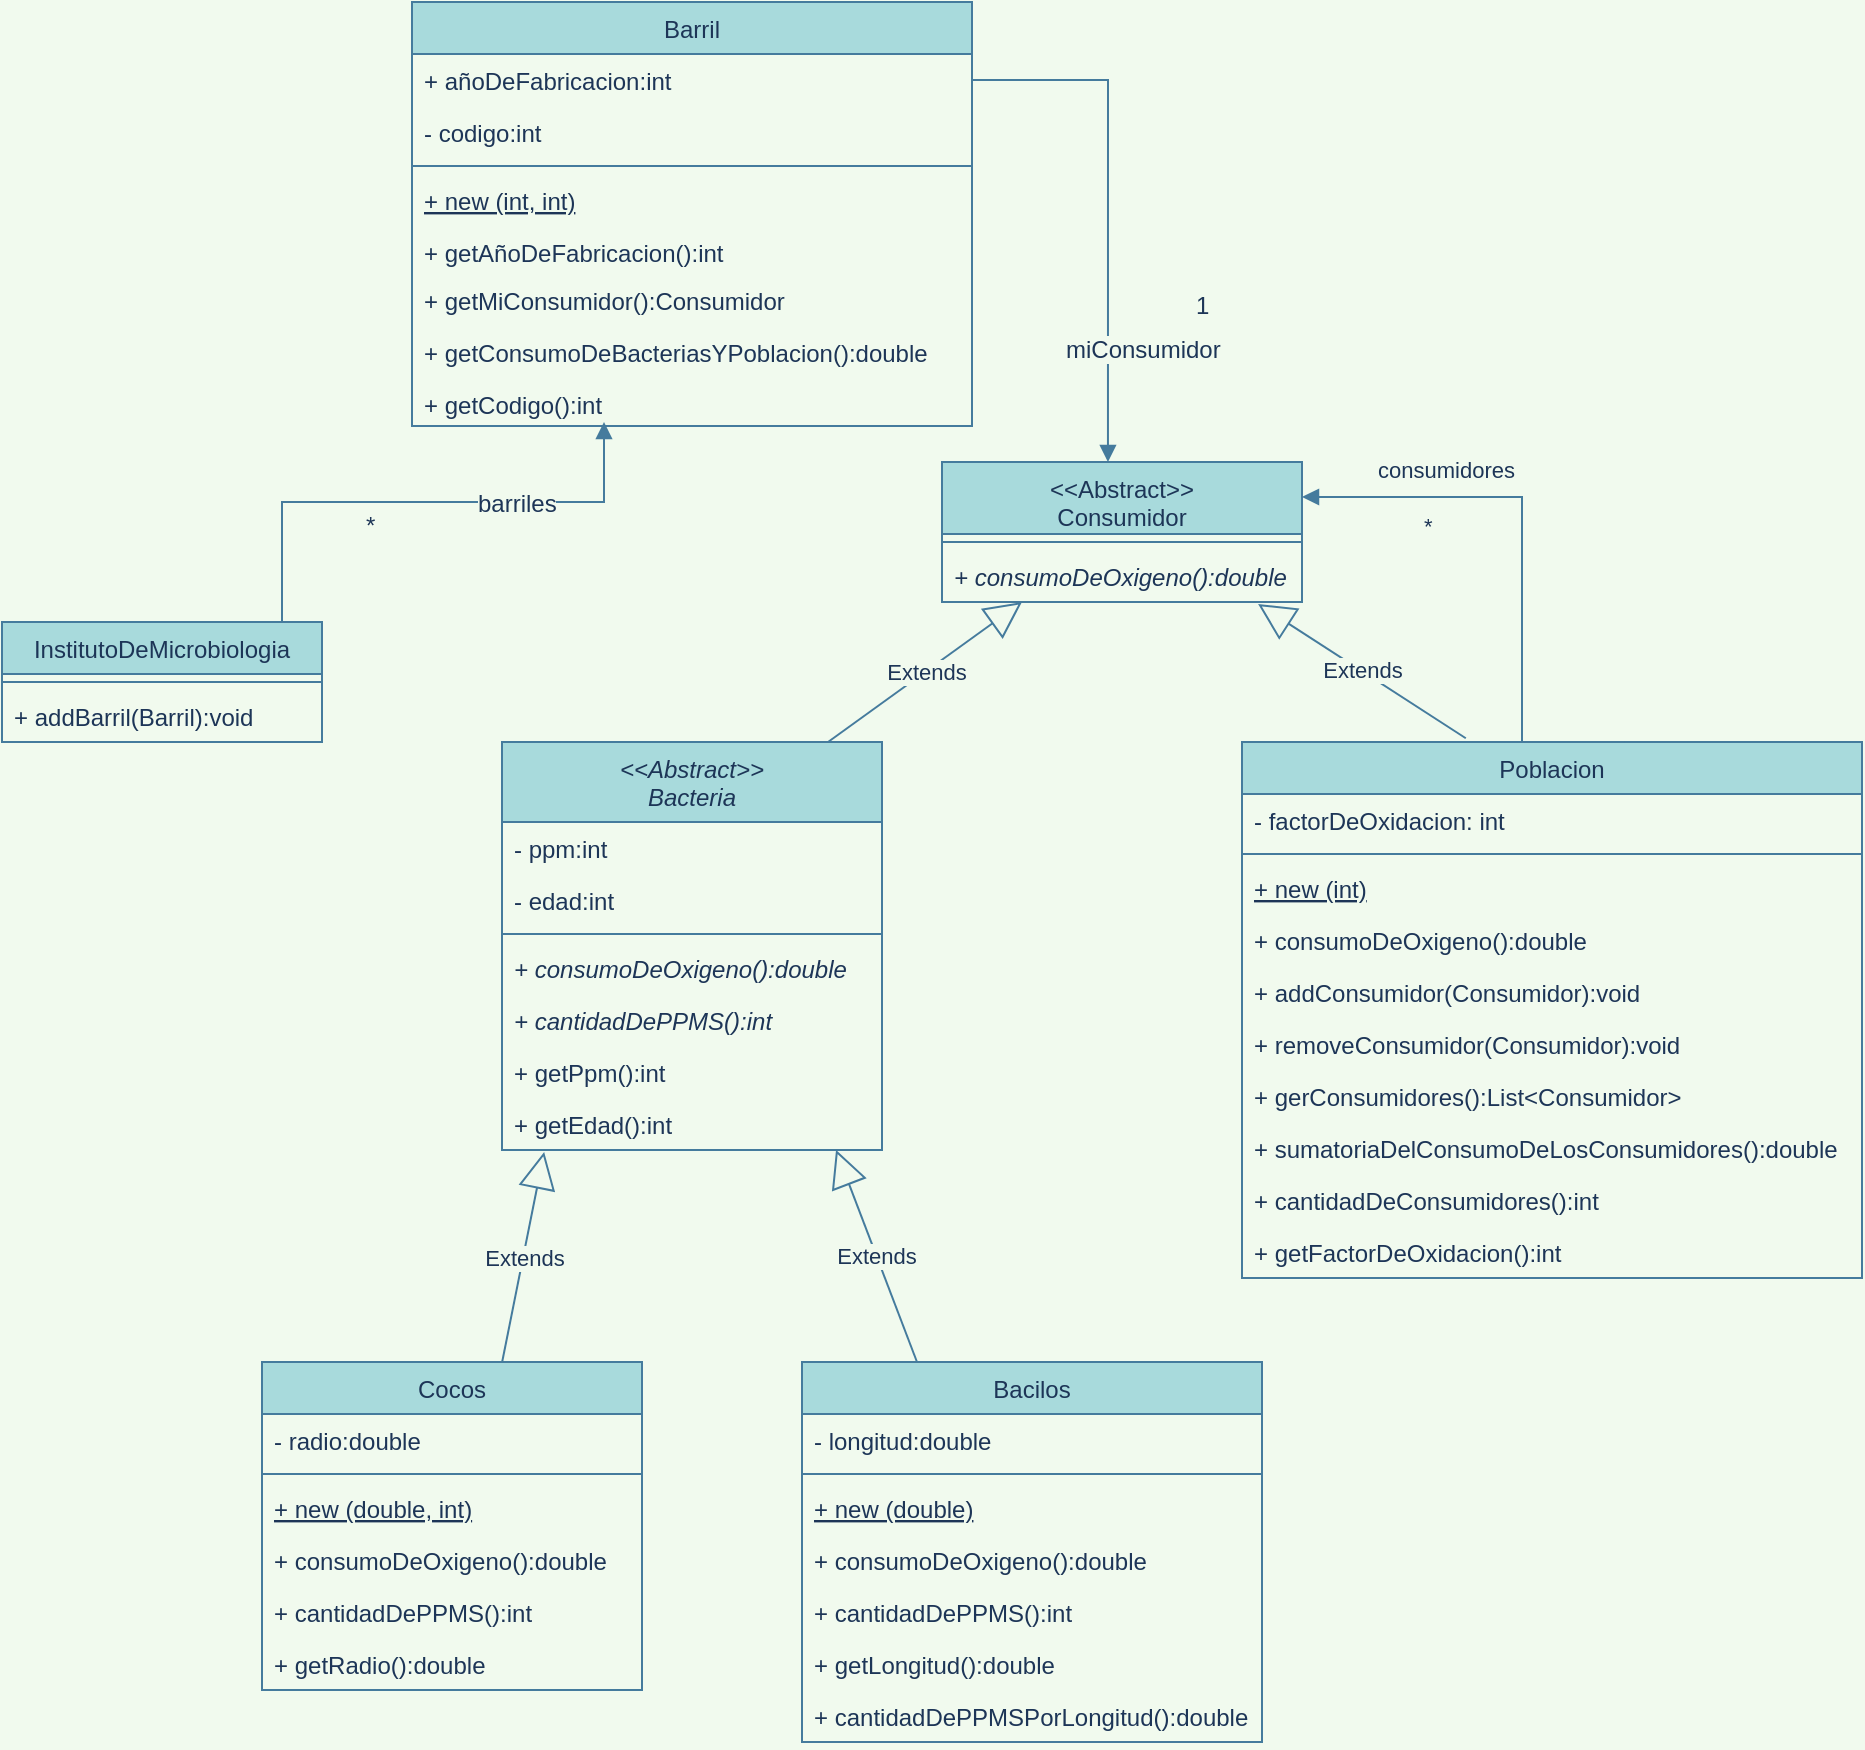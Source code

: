 <mxfile version="20.6.0" type="github">
  <diagram id="C5RBs43oDa-KdzZeNtuy" name="Page-1">
    <mxGraphModel dx="1695" dy="1619" grid="1" gridSize="10" guides="1" tooltips="1" connect="1" arrows="1" fold="1" page="1" pageScale="1" pageWidth="827" pageHeight="1169" background="#F1FAEE" math="0" shadow="0">
      <root>
        <mxCell id="WIyWlLk6GJQsqaUBKTNV-0" />
        <mxCell id="WIyWlLk6GJQsqaUBKTNV-1" parent="WIyWlLk6GJQsqaUBKTNV-0" />
        <mxCell id="M0HyL1vX0uQEdzR4OvkP-0" value="&lt;&lt;Abstract&gt;&gt;&#xa;Bacteria" style="swimlane;fontStyle=2;align=center;verticalAlign=top;childLayout=stackLayout;horizontal=1;startSize=40;horizontalStack=0;resizeParent=1;resizeParentMax=0;resizeLast=0;collapsible=1;marginBottom=0;fillColor=#A8DADC;strokeColor=#457B9D;fontColor=#1D3557;" parent="WIyWlLk6GJQsqaUBKTNV-1" vertex="1">
          <mxGeometry x="130" width="190" height="204" as="geometry" />
        </mxCell>
        <mxCell id="M0HyL1vX0uQEdzR4OvkP-1" value="- ppm:int" style="text;strokeColor=none;fillColor=none;align=left;verticalAlign=top;spacingLeft=4;spacingRight=4;overflow=hidden;rotatable=0;points=[[0,0.5],[1,0.5]];portConstraint=eastwest;fontColor=#1D3557;" parent="M0HyL1vX0uQEdzR4OvkP-0" vertex="1">
          <mxGeometry y="40" width="190" height="26" as="geometry" />
        </mxCell>
        <mxCell id="M0HyL1vX0uQEdzR4OvkP-12" value="- edad:int" style="text;strokeColor=none;fillColor=none;align=left;verticalAlign=top;spacingLeft=4;spacingRight=4;overflow=hidden;rotatable=0;points=[[0,0.5],[1,0.5]];portConstraint=eastwest;fontColor=#1D3557;" parent="M0HyL1vX0uQEdzR4OvkP-0" vertex="1">
          <mxGeometry y="66" width="190" height="26" as="geometry" />
        </mxCell>
        <mxCell id="M0HyL1vX0uQEdzR4OvkP-2" value="" style="line;strokeWidth=1;fillColor=none;align=left;verticalAlign=middle;spacingTop=-1;spacingLeft=3;spacingRight=3;rotatable=0;labelPosition=right;points=[];portConstraint=eastwest;strokeColor=#457B9D;labelBackgroundColor=#F1FAEE;fontColor=#1D3557;" parent="M0HyL1vX0uQEdzR4OvkP-0" vertex="1">
          <mxGeometry y="92" width="190" height="8" as="geometry" />
        </mxCell>
        <mxCell id="M0HyL1vX0uQEdzR4OvkP-3" value="+ consumoDeOxigeno():double" style="text;strokeColor=none;fillColor=none;align=left;verticalAlign=top;spacingLeft=4;spacingRight=4;overflow=hidden;rotatable=0;points=[[0,0.5],[1,0.5]];portConstraint=eastwest;fontStyle=2;fontColor=#1D3557;" parent="M0HyL1vX0uQEdzR4OvkP-0" vertex="1">
          <mxGeometry y="100" width="190" height="26" as="geometry" />
        </mxCell>
        <mxCell id="M0HyL1vX0uQEdzR4OvkP-36" value="+ cantidadDePPMS():int" style="text;strokeColor=none;fillColor=none;align=left;verticalAlign=top;spacingLeft=4;spacingRight=4;overflow=hidden;rotatable=0;points=[[0,0.5],[1,0.5]];portConstraint=eastwest;fontStyle=2;fontColor=#1D3557;" parent="M0HyL1vX0uQEdzR4OvkP-0" vertex="1">
          <mxGeometry y="126" width="190" height="26" as="geometry" />
        </mxCell>
        <mxCell id="M0HyL1vX0uQEdzR4OvkP-39" value="+ getPpm():int" style="text;strokeColor=none;fillColor=none;align=left;verticalAlign=top;spacingLeft=4;spacingRight=4;overflow=hidden;rotatable=0;points=[[0,0.5],[1,0.5]];portConstraint=eastwest;fontStyle=0;fontColor=#1D3557;" parent="M0HyL1vX0uQEdzR4OvkP-0" vertex="1">
          <mxGeometry y="152" width="190" height="26" as="geometry" />
        </mxCell>
        <mxCell id="M0HyL1vX0uQEdzR4OvkP-40" value="+ getEdad():int" style="text;strokeColor=none;fillColor=none;align=left;verticalAlign=top;spacingLeft=4;spacingRight=4;overflow=hidden;rotatable=0;points=[[0,0.5],[1,0.5]];portConstraint=eastwest;fontStyle=0;fontColor=#1D3557;" parent="M0HyL1vX0uQEdzR4OvkP-0" vertex="1">
          <mxGeometry y="178" width="190" height="26" as="geometry" />
        </mxCell>
        <mxCell id="M0HyL1vX0uQEdzR4OvkP-4" value="Cocos" style="swimlane;fontStyle=0;align=center;verticalAlign=top;childLayout=stackLayout;horizontal=1;startSize=26;horizontalStack=0;resizeParent=1;resizeParentMax=0;resizeLast=0;collapsible=1;marginBottom=0;fillColor=#A8DADC;strokeColor=#457B9D;fontColor=#1D3557;" parent="WIyWlLk6GJQsqaUBKTNV-1" vertex="1">
          <mxGeometry x="10" y="310" width="190" height="164" as="geometry" />
        </mxCell>
        <mxCell id="M0HyL1vX0uQEdzR4OvkP-5" value="- radio:double" style="text;strokeColor=none;fillColor=none;align=left;verticalAlign=top;spacingLeft=4;spacingRight=4;overflow=hidden;rotatable=0;points=[[0,0.5],[1,0.5]];portConstraint=eastwest;fontColor=#1D3557;" parent="M0HyL1vX0uQEdzR4OvkP-4" vertex="1">
          <mxGeometry y="26" width="190" height="26" as="geometry" />
        </mxCell>
        <mxCell id="M0HyL1vX0uQEdzR4OvkP-6" value="" style="line;strokeWidth=1;fillColor=none;align=left;verticalAlign=middle;spacingTop=-1;spacingLeft=3;spacingRight=3;rotatable=0;labelPosition=right;points=[];portConstraint=eastwest;strokeColor=#457B9D;labelBackgroundColor=#F1FAEE;fontColor=#1D3557;" parent="M0HyL1vX0uQEdzR4OvkP-4" vertex="1">
          <mxGeometry y="52" width="190" height="8" as="geometry" />
        </mxCell>
        <mxCell id="O7S_VX6b6viSIunpqF-N-53" value="+ new (double, int)" style="text;strokeColor=none;fillColor=none;align=left;verticalAlign=top;spacingLeft=4;spacingRight=4;overflow=hidden;rotatable=0;points=[[0,0.5],[1,0.5]];portConstraint=eastwest;fontStyle=4;fontColor=#1D3557;" parent="M0HyL1vX0uQEdzR4OvkP-4" vertex="1">
          <mxGeometry y="60" width="190" height="26" as="geometry" />
        </mxCell>
        <mxCell id="M0HyL1vX0uQEdzR4OvkP-13" value="+ consumoDeOxigeno():double" style="text;strokeColor=none;fillColor=none;align=left;verticalAlign=top;spacingLeft=4;spacingRight=4;overflow=hidden;rotatable=0;points=[[0,0.5],[1,0.5]];portConstraint=eastwest;fontStyle=0;fontColor=#1D3557;" parent="M0HyL1vX0uQEdzR4OvkP-4" vertex="1">
          <mxGeometry y="86" width="190" height="26" as="geometry" />
        </mxCell>
        <mxCell id="M0HyL1vX0uQEdzR4OvkP-37" value="+ cantidadDePPMS():int" style="text;strokeColor=none;fillColor=none;align=left;verticalAlign=top;spacingLeft=4;spacingRight=4;overflow=hidden;rotatable=0;points=[[0,0.5],[1,0.5]];portConstraint=eastwest;fontStyle=0;fontColor=#1D3557;" parent="M0HyL1vX0uQEdzR4OvkP-4" vertex="1">
          <mxGeometry y="112" width="190" height="26" as="geometry" />
        </mxCell>
        <mxCell id="M0HyL1vX0uQEdzR4OvkP-41" value="+ getRadio():double" style="text;strokeColor=none;fillColor=none;align=left;verticalAlign=top;spacingLeft=4;spacingRight=4;overflow=hidden;rotatable=0;points=[[0,0.5],[1,0.5]];portConstraint=eastwest;fontStyle=0;fontColor=#1D3557;" parent="M0HyL1vX0uQEdzR4OvkP-4" vertex="1">
          <mxGeometry y="138" width="190" height="26" as="geometry" />
        </mxCell>
        <mxCell id="M0HyL1vX0uQEdzR4OvkP-8" value="Bacilos" style="swimlane;fontStyle=0;align=center;verticalAlign=top;childLayout=stackLayout;horizontal=1;startSize=26;horizontalStack=0;resizeParent=1;resizeParentMax=0;resizeLast=0;collapsible=1;marginBottom=0;fillColor=#A8DADC;strokeColor=#457B9D;fontColor=#1D3557;" parent="WIyWlLk6GJQsqaUBKTNV-1" vertex="1">
          <mxGeometry x="280" y="310" width="230" height="190" as="geometry" />
        </mxCell>
        <mxCell id="M0HyL1vX0uQEdzR4OvkP-9" value="- longitud:double" style="text;strokeColor=none;fillColor=none;align=left;verticalAlign=top;spacingLeft=4;spacingRight=4;overflow=hidden;rotatable=0;points=[[0,0.5],[1,0.5]];portConstraint=eastwest;fontColor=#1D3557;" parent="M0HyL1vX0uQEdzR4OvkP-8" vertex="1">
          <mxGeometry y="26" width="230" height="26" as="geometry" />
        </mxCell>
        <mxCell id="M0HyL1vX0uQEdzR4OvkP-10" value="" style="line;strokeWidth=1;fillColor=none;align=left;verticalAlign=middle;spacingTop=-1;spacingLeft=3;spacingRight=3;rotatable=0;labelPosition=right;points=[];portConstraint=eastwest;strokeColor=#457B9D;labelBackgroundColor=#F1FAEE;fontColor=#1D3557;" parent="M0HyL1vX0uQEdzR4OvkP-8" vertex="1">
          <mxGeometry y="52" width="230" height="8" as="geometry" />
        </mxCell>
        <mxCell id="O7S_VX6b6viSIunpqF-N-54" value="+ new (double)" style="text;strokeColor=none;fillColor=none;align=left;verticalAlign=top;spacingLeft=4;spacingRight=4;overflow=hidden;rotatable=0;points=[[0,0.5],[1,0.5]];portConstraint=eastwest;fontStyle=4;fontColor=#1D3557;" parent="M0HyL1vX0uQEdzR4OvkP-8" vertex="1">
          <mxGeometry y="60" width="230" height="26" as="geometry" />
        </mxCell>
        <mxCell id="M0HyL1vX0uQEdzR4OvkP-14" value="+ consumoDeOxigeno():double" style="text;strokeColor=none;fillColor=none;align=left;verticalAlign=top;spacingLeft=4;spacingRight=4;overflow=hidden;rotatable=0;points=[[0,0.5],[1,0.5]];portConstraint=eastwest;fontStyle=0;fontColor=#1D3557;" parent="M0HyL1vX0uQEdzR4OvkP-8" vertex="1">
          <mxGeometry y="86" width="230" height="26" as="geometry" />
        </mxCell>
        <mxCell id="M0HyL1vX0uQEdzR4OvkP-38" value="+ cantidadDePPMS():int" style="text;strokeColor=none;fillColor=none;align=left;verticalAlign=top;spacingLeft=4;spacingRight=4;overflow=hidden;rotatable=0;points=[[0,0.5],[1,0.5]];portConstraint=eastwest;fontStyle=0;fontColor=#1D3557;" parent="M0HyL1vX0uQEdzR4OvkP-8" vertex="1">
          <mxGeometry y="112" width="230" height="26" as="geometry" />
        </mxCell>
        <mxCell id="M0HyL1vX0uQEdzR4OvkP-42" value="+ getLongitud():double" style="text;strokeColor=none;fillColor=none;align=left;verticalAlign=top;spacingLeft=4;spacingRight=4;overflow=hidden;rotatable=0;points=[[0,0.5],[1,0.5]];portConstraint=eastwest;fontStyle=0;fontColor=#1D3557;" parent="M0HyL1vX0uQEdzR4OvkP-8" vertex="1">
          <mxGeometry y="138" width="230" height="26" as="geometry" />
        </mxCell>
        <mxCell id="M0HyL1vX0uQEdzR4OvkP-43" value="+ cantidadDePPMSPorLongitud():double" style="text;strokeColor=none;fillColor=none;align=left;verticalAlign=top;spacingLeft=4;spacingRight=4;overflow=hidden;rotatable=0;points=[[0,0.5],[1,0.5]];portConstraint=eastwest;fontStyle=0;fontColor=#1D3557;" parent="M0HyL1vX0uQEdzR4OvkP-8" vertex="1">
          <mxGeometry y="164" width="230" height="26" as="geometry" />
        </mxCell>
        <mxCell id="M0HyL1vX0uQEdzR4OvkP-15" value="Extends" style="endArrow=block;endSize=16;endFill=0;html=1;rounded=0;exitX=0.632;exitY=0;exitDx=0;exitDy=0;exitPerimeter=0;entryX=0.111;entryY=1.038;entryDx=0;entryDy=0;entryPerimeter=0;labelBackgroundColor=#F1FAEE;strokeColor=#457B9D;fontColor=#1D3557;" parent="WIyWlLk6GJQsqaUBKTNV-1" source="M0HyL1vX0uQEdzR4OvkP-4" target="M0HyL1vX0uQEdzR4OvkP-40" edge="1">
          <mxGeometry width="160" relative="1" as="geometry">
            <mxPoint x="90" y="160" as="sourcePoint" />
            <mxPoint x="250" y="160" as="targetPoint" />
          </mxGeometry>
        </mxCell>
        <mxCell id="M0HyL1vX0uQEdzR4OvkP-16" value="Extends" style="endArrow=block;endSize=16;endFill=0;html=1;rounded=0;exitX=0.25;exitY=0;exitDx=0;exitDy=0;entryX=0.879;entryY=1;entryDx=0;entryDy=0;entryPerimeter=0;labelBackgroundColor=#F1FAEE;strokeColor=#457B9D;fontColor=#1D3557;" parent="WIyWlLk6GJQsqaUBKTNV-1" source="M0HyL1vX0uQEdzR4OvkP-8" target="M0HyL1vX0uQEdzR4OvkP-40" edge="1">
          <mxGeometry width="160" relative="1" as="geometry">
            <mxPoint x="260" y="160" as="sourcePoint" />
            <mxPoint x="300" y="160" as="targetPoint" />
          </mxGeometry>
        </mxCell>
        <mxCell id="O7S_VX6b6viSIunpqF-N-24" value="&lt;&lt;Abstract&gt;&gt;&#xa;Consumidor" style="swimlane;fontStyle=0;align=center;verticalAlign=top;childLayout=stackLayout;horizontal=1;startSize=36;horizontalStack=0;resizeParent=1;resizeParentMax=0;resizeLast=0;collapsible=1;marginBottom=0;fillColor=#A8DADC;strokeColor=#457B9D;fontColor=#1D3557;" parent="WIyWlLk6GJQsqaUBKTNV-1" vertex="1">
          <mxGeometry x="350" y="-140" width="180" height="70" as="geometry" />
        </mxCell>
        <mxCell id="O7S_VX6b6viSIunpqF-N-26" value="" style="line;strokeWidth=1;fillColor=none;align=left;verticalAlign=middle;spacingTop=-1;spacingLeft=3;spacingRight=3;rotatable=0;labelPosition=right;points=[];portConstraint=eastwest;strokeColor=#457B9D;labelBackgroundColor=#F1FAEE;fontColor=#1D3557;" parent="O7S_VX6b6viSIunpqF-N-24" vertex="1">
          <mxGeometry y="36" width="180" height="8" as="geometry" />
        </mxCell>
        <mxCell id="O7S_VX6b6viSIunpqF-N-27" value="+ consumoDeOxigeno():double" style="text;strokeColor=none;fillColor=none;align=left;verticalAlign=top;spacingLeft=4;spacingRight=4;overflow=hidden;rotatable=0;points=[[0,0.5],[1,0.5]];portConstraint=eastwest;fontStyle=2;fontColor=#1D3557;" parent="O7S_VX6b6viSIunpqF-N-24" vertex="1">
          <mxGeometry y="44" width="180" height="26" as="geometry" />
        </mxCell>
        <mxCell id="O7S_VX6b6viSIunpqF-N-28" value="Extends" style="endArrow=block;endSize=16;endFill=0;html=1;rounded=0;exitX=0.858;exitY=0;exitDx=0;exitDy=0;exitPerimeter=0;labelBackgroundColor=#F1FAEE;strokeColor=#457B9D;fontColor=#1D3557;" parent="WIyWlLk6GJQsqaUBKTNV-1" source="M0HyL1vX0uQEdzR4OvkP-0" edge="1">
          <mxGeometry width="160" relative="1" as="geometry">
            <mxPoint x="230" y="-70" as="sourcePoint" />
            <mxPoint x="390" y="-70" as="targetPoint" />
            <mxPoint as="offset" />
          </mxGeometry>
        </mxCell>
        <mxCell id="O7S_VX6b6viSIunpqF-N-29" value="Poblacion" style="swimlane;fontStyle=0;align=center;verticalAlign=top;childLayout=stackLayout;horizontal=1;startSize=26;horizontalStack=0;resizeParent=1;resizeParentMax=0;resizeLast=0;collapsible=1;marginBottom=0;fillColor=#A8DADC;strokeColor=#457B9D;fontColor=#1D3557;" parent="WIyWlLk6GJQsqaUBKTNV-1" vertex="1">
          <mxGeometry x="500" width="310" height="268" as="geometry" />
        </mxCell>
        <mxCell id="RkOVPNnY5TRF1ns8KXqb-0" value="- factorDeOxidacion: int" style="text;strokeColor=none;fillColor=none;align=left;verticalAlign=top;spacingLeft=4;spacingRight=4;overflow=hidden;rotatable=0;points=[[0,0.5],[1,0.5]];portConstraint=eastwest;fontStyle=0;fontColor=#1D3557;" vertex="1" parent="O7S_VX6b6viSIunpqF-N-29">
          <mxGeometry y="26" width="310" height="26" as="geometry" />
        </mxCell>
        <mxCell id="O7S_VX6b6viSIunpqF-N-31" value="" style="line;strokeWidth=1;fillColor=none;align=left;verticalAlign=middle;spacingTop=-1;spacingLeft=3;spacingRight=3;rotatable=0;labelPosition=right;points=[];portConstraint=eastwest;strokeColor=#457B9D;labelBackgroundColor=#F1FAEE;fontColor=#1D3557;" parent="O7S_VX6b6viSIunpqF-N-29" vertex="1">
          <mxGeometry y="52" width="310" height="8" as="geometry" />
        </mxCell>
        <mxCell id="RkOVPNnY5TRF1ns8KXqb-1" value="+ new (int)" style="text;strokeColor=none;fillColor=none;align=left;verticalAlign=top;spacingLeft=4;spacingRight=4;overflow=hidden;rotatable=0;points=[[0,0.5],[1,0.5]];portConstraint=eastwest;fontStyle=4;fontColor=#1D3557;" vertex="1" parent="O7S_VX6b6viSIunpqF-N-29">
          <mxGeometry y="60" width="310" height="26" as="geometry" />
        </mxCell>
        <mxCell id="O7S_VX6b6viSIunpqF-N-32" value="+ consumoDeOxigeno():double" style="text;strokeColor=none;fillColor=none;align=left;verticalAlign=top;spacingLeft=4;spacingRight=4;overflow=hidden;rotatable=0;points=[[0,0.5],[1,0.5]];portConstraint=eastwest;fontStyle=0;fontColor=#1D3557;" parent="O7S_VX6b6viSIunpqF-N-29" vertex="1">
          <mxGeometry y="86" width="310" height="26" as="geometry" />
        </mxCell>
        <mxCell id="O7S_VX6b6viSIunpqF-N-33" value="+ addConsumidor(Consumidor):void" style="text;strokeColor=none;fillColor=none;align=left;verticalAlign=top;spacingLeft=4;spacingRight=4;overflow=hidden;rotatable=0;points=[[0,0.5],[1,0.5]];portConstraint=eastwest;fontStyle=0;fontColor=#1D3557;" parent="O7S_VX6b6viSIunpqF-N-29" vertex="1">
          <mxGeometry y="112" width="310" height="26" as="geometry" />
        </mxCell>
        <mxCell id="O7S_VX6b6viSIunpqF-N-34" value="+ removeConsumidor(Consumidor):void" style="text;strokeColor=none;fillColor=none;align=left;verticalAlign=top;spacingLeft=4;spacingRight=4;overflow=hidden;rotatable=0;points=[[0,0.5],[1,0.5]];portConstraint=eastwest;fontStyle=0;fontColor=#1D3557;" parent="O7S_VX6b6viSIunpqF-N-29" vertex="1">
          <mxGeometry y="138" width="310" height="26" as="geometry" />
        </mxCell>
        <mxCell id="O7S_VX6b6viSIunpqF-N-35" value="+ gerConsumidores():List&lt;Consumidor&gt;" style="text;strokeColor=none;fillColor=none;align=left;verticalAlign=top;spacingLeft=4;spacingRight=4;overflow=hidden;rotatable=0;points=[[0,0.5],[1,0.5]];portConstraint=eastwest;fontStyle=0;fontColor=#1D3557;" parent="O7S_VX6b6viSIunpqF-N-29" vertex="1">
          <mxGeometry y="164" width="310" height="26" as="geometry" />
        </mxCell>
        <mxCell id="Pr7hTI1TtVQBn5ycZ-nh-0" value="+ sumatoriaDelConsumoDeLosConsumidores():double" style="text;strokeColor=none;fillColor=none;align=left;verticalAlign=top;spacingLeft=4;spacingRight=4;overflow=hidden;rotatable=0;points=[[0,0.5],[1,0.5]];portConstraint=eastwest;fontStyle=0;fontColor=#1D3557;" parent="O7S_VX6b6viSIunpqF-N-29" vertex="1">
          <mxGeometry y="190" width="310" height="26" as="geometry" />
        </mxCell>
        <mxCell id="Pr7hTI1TtVQBn5ycZ-nh-1" value="+ cantidadDeConsumidores():int" style="text;strokeColor=none;fillColor=none;align=left;verticalAlign=top;spacingLeft=4;spacingRight=4;overflow=hidden;rotatable=0;points=[[0,0.5],[1,0.5]];portConstraint=eastwest;fontStyle=0;fontColor=#1D3557;" parent="O7S_VX6b6viSIunpqF-N-29" vertex="1">
          <mxGeometry y="216" width="310" height="26" as="geometry" />
        </mxCell>
        <mxCell id="RkOVPNnY5TRF1ns8KXqb-2" value="+ getFactorDeOxidacion():int" style="text;strokeColor=none;fillColor=none;align=left;verticalAlign=top;spacingLeft=4;spacingRight=4;overflow=hidden;rotatable=0;points=[[0,0.5],[1,0.5]];portConstraint=eastwest;fontStyle=0;fontColor=#1D3557;" vertex="1" parent="O7S_VX6b6viSIunpqF-N-29">
          <mxGeometry y="242" width="310" height="26" as="geometry" />
        </mxCell>
        <mxCell id="O7S_VX6b6viSIunpqF-N-36" value="Extends" style="endArrow=block;endSize=16;endFill=0;html=1;rounded=0;exitX=0.361;exitY=-0.007;exitDx=0;exitDy=0;exitPerimeter=0;entryX=0.878;entryY=1.038;entryDx=0;entryDy=0;entryPerimeter=0;labelBackgroundColor=#F1FAEE;strokeColor=#457B9D;fontColor=#1D3557;" parent="WIyWlLk6GJQsqaUBKTNV-1" source="O7S_VX6b6viSIunpqF-N-29" target="O7S_VX6b6viSIunpqF-N-27" edge="1">
          <mxGeometry width="160" relative="1" as="geometry">
            <mxPoint x="510" y="-40" as="sourcePoint" />
            <mxPoint x="670" y="-40" as="targetPoint" />
          </mxGeometry>
        </mxCell>
        <mxCell id="O7S_VX6b6viSIunpqF-N-37" value="consumidores" style="endArrow=block;endFill=1;html=1;edgeStyle=orthogonalEdgeStyle;align=left;verticalAlign=top;rounded=0;exitX=0.617;exitY=0;exitDx=0;exitDy=0;exitPerimeter=0;entryX=1;entryY=0.25;entryDx=0;entryDy=0;labelBackgroundColor=#F1FAEE;strokeColor=#457B9D;fontColor=#1D3557;" parent="WIyWlLk6GJQsqaUBKTNV-1" source="O7S_VX6b6viSIunpqF-N-29" target="O7S_VX6b6viSIunpqF-N-24" edge="1">
          <mxGeometry x="0.744" y="-27" relative="1" as="geometry">
            <mxPoint x="600" y="-70" as="sourcePoint" />
            <mxPoint x="660" y="-120" as="targetPoint" />
            <Array as="points">
              <mxPoint x="640" />
              <mxPoint x="640" y="-122" />
            </Array>
            <mxPoint as="offset" />
          </mxGeometry>
        </mxCell>
        <mxCell id="O7S_VX6b6viSIunpqF-N-38" value="*" style="edgeLabel;resizable=0;html=1;align=left;verticalAlign=bottom;labelBackgroundColor=#F1FAEE;fontColor=#1D3557;" parent="O7S_VX6b6viSIunpqF-N-37" connectable="0" vertex="1">
          <mxGeometry x="-1" relative="1" as="geometry">
            <mxPoint x="-102" y="-100" as="offset" />
          </mxGeometry>
        </mxCell>
        <mxCell id="O7S_VX6b6viSIunpqF-N-39" value="InstitutoDeMicrobiologia" style="swimlane;fontStyle=0;align=center;verticalAlign=top;childLayout=stackLayout;horizontal=1;startSize=26;horizontalStack=0;resizeParent=1;resizeParentMax=0;resizeLast=0;collapsible=1;marginBottom=0;fontSize=12;fillColor=#A8DADC;strokeColor=#457B9D;fontColor=#1D3557;" parent="WIyWlLk6GJQsqaUBKTNV-1" vertex="1">
          <mxGeometry x="-120" y="-60" width="160" height="60" as="geometry" />
        </mxCell>
        <mxCell id="O7S_VX6b6viSIunpqF-N-41" value="" style="line;strokeWidth=1;fillColor=none;align=left;verticalAlign=middle;spacingTop=-1;spacingLeft=3;spacingRight=3;rotatable=0;labelPosition=right;points=[];portConstraint=eastwest;strokeColor=#457B9D;fontSize=12;labelBackgroundColor=#F1FAEE;fontColor=#1D3557;" parent="O7S_VX6b6viSIunpqF-N-39" vertex="1">
          <mxGeometry y="26" width="160" height="8" as="geometry" />
        </mxCell>
        <mxCell id="O7S_VX6b6viSIunpqF-N-42" value="+ addBarril(Barril):void" style="text;strokeColor=none;fillColor=none;align=left;verticalAlign=top;spacingLeft=4;spacingRight=4;overflow=hidden;rotatable=0;points=[[0,0.5],[1,0.5]];portConstraint=eastwest;fontSize=12;fontColor=#1D3557;" parent="O7S_VX6b6viSIunpqF-N-39" vertex="1">
          <mxGeometry y="34" width="160" height="26" as="geometry" />
        </mxCell>
        <mxCell id="O7S_VX6b6viSIunpqF-N-43" value="Barril" style="swimlane;fontStyle=0;align=center;verticalAlign=top;childLayout=stackLayout;horizontal=1;startSize=26;horizontalStack=0;resizeParent=1;resizeParentMax=0;resizeLast=0;collapsible=1;marginBottom=0;fontSize=12;fillColor=#A8DADC;strokeColor=#457B9D;fontColor=#1D3557;" parent="WIyWlLk6GJQsqaUBKTNV-1" vertex="1">
          <mxGeometry x="85" y="-370" width="280" height="212" as="geometry" />
        </mxCell>
        <mxCell id="O7S_VX6b6viSIunpqF-N-44" value="+ añoDeFabricacion:int" style="text;strokeColor=none;fillColor=none;align=left;verticalAlign=top;spacingLeft=4;spacingRight=4;overflow=hidden;rotatable=0;points=[[0,0.5],[1,0.5]];portConstraint=eastwest;fontSize=12;fontColor=#1D3557;" parent="O7S_VX6b6viSIunpqF-N-43" vertex="1">
          <mxGeometry y="26" width="280" height="26" as="geometry" />
        </mxCell>
        <mxCell id="O7S_VX6b6viSIunpqF-N-51" value="- codigo:int" style="text;strokeColor=none;fillColor=none;align=left;verticalAlign=top;spacingLeft=4;spacingRight=4;overflow=hidden;rotatable=0;points=[[0,0.5],[1,0.5]];portConstraint=eastwest;fontSize=12;fontColor=#1D3557;" parent="O7S_VX6b6viSIunpqF-N-43" vertex="1">
          <mxGeometry y="52" width="280" height="26" as="geometry" />
        </mxCell>
        <mxCell id="O7S_VX6b6viSIunpqF-N-45" value="" style="line;strokeWidth=1;fillColor=none;align=left;verticalAlign=middle;spacingTop=-1;spacingLeft=3;spacingRight=3;rotatable=0;labelPosition=right;points=[];portConstraint=eastwest;strokeColor=#457B9D;fontSize=12;labelBackgroundColor=#F1FAEE;fontColor=#1D3557;" parent="O7S_VX6b6viSIunpqF-N-43" vertex="1">
          <mxGeometry y="78" width="280" height="8" as="geometry" />
        </mxCell>
        <mxCell id="O7S_VX6b6viSIunpqF-N-55" value="+ new (int, int)" style="text;strokeColor=none;fillColor=none;align=left;verticalAlign=top;spacingLeft=4;spacingRight=4;overflow=hidden;rotatable=0;points=[[0,0.5],[1,0.5]];portConstraint=eastwest;fontSize=12;fontStyle=4;fontColor=#1D3557;" parent="O7S_VX6b6viSIunpqF-N-43" vertex="1">
          <mxGeometry y="86" width="280" height="26" as="geometry" />
        </mxCell>
        <mxCell id="O7S_VX6b6viSIunpqF-N-46" value="+ getAñoDeFabricacion():int" style="text;strokeColor=none;fillColor=none;align=left;verticalAlign=top;spacingLeft=4;spacingRight=4;overflow=hidden;rotatable=0;points=[[0,0.5],[1,0.5]];portConstraint=eastwest;fontSize=12;fontColor=#1D3557;" parent="O7S_VX6b6viSIunpqF-N-43" vertex="1">
          <mxGeometry y="112" width="280" height="24" as="geometry" />
        </mxCell>
        <mxCell id="Pr7hTI1TtVQBn5ycZ-nh-2" value="+ getMiConsumidor():Consumidor" style="text;strokeColor=none;fillColor=none;align=left;verticalAlign=top;spacingLeft=4;spacingRight=4;overflow=hidden;rotatable=0;points=[[0,0.5],[1,0.5]];portConstraint=eastwest;fontSize=12;fontColor=#1D3557;" parent="O7S_VX6b6viSIunpqF-N-43" vertex="1">
          <mxGeometry y="136" width="280" height="26" as="geometry" />
        </mxCell>
        <mxCell id="Pr7hTI1TtVQBn5ycZ-nh-3" value="+ getConsumoDeBacteriasYPoblacion():double" style="text;strokeColor=none;fillColor=none;align=left;verticalAlign=top;spacingLeft=4;spacingRight=4;overflow=hidden;rotatable=0;points=[[0,0.5],[1,0.5]];portConstraint=eastwest;fontSize=12;fontColor=#1D3557;" parent="O7S_VX6b6viSIunpqF-N-43" vertex="1">
          <mxGeometry y="162" width="280" height="26" as="geometry" />
        </mxCell>
        <mxCell id="RkOVPNnY5TRF1ns8KXqb-3" value="+ getCodigo():int" style="text;strokeColor=none;fillColor=none;align=left;verticalAlign=top;spacingLeft=4;spacingRight=4;overflow=hidden;rotatable=0;points=[[0,0.5],[1,0.5]];portConstraint=eastwest;fontSize=12;fontColor=#1D3557;" vertex="1" parent="O7S_VX6b6viSIunpqF-N-43">
          <mxGeometry y="188" width="280" height="24" as="geometry" />
        </mxCell>
        <mxCell id="O7S_VX6b6viSIunpqF-N-47" value="barriles" style="endArrow=block;endFill=1;html=1;edgeStyle=orthogonalEdgeStyle;align=left;verticalAlign=top;rounded=0;fontSize=12;exitX=0.5;exitY=0;exitDx=0;exitDy=0;labelBackgroundColor=#F1FAEE;strokeColor=#457B9D;fontColor=#1D3557;" parent="WIyWlLk6GJQsqaUBKTNV-1" source="O7S_VX6b6viSIunpqF-N-39" edge="1">
          <mxGeometry x="0.345" y="13" relative="1" as="geometry">
            <mxPoint x="20" y="-200" as="sourcePoint" />
            <mxPoint x="181" y="-160" as="targetPoint" />
            <mxPoint as="offset" />
            <Array as="points">
              <mxPoint x="20" y="-120" />
              <mxPoint x="181" y="-120" />
            </Array>
          </mxGeometry>
        </mxCell>
        <mxCell id="O7S_VX6b6viSIunpqF-N-48" value="*" style="edgeLabel;resizable=0;html=1;align=left;verticalAlign=bottom;fontSize=12;labelBackgroundColor=#F1FAEE;fontColor=#1D3557;" parent="O7S_VX6b6viSIunpqF-N-47" connectable="0" vertex="1">
          <mxGeometry x="-1" relative="1" as="geometry">
            <mxPoint x="100" y="-40" as="offset" />
          </mxGeometry>
        </mxCell>
        <mxCell id="O7S_VX6b6viSIunpqF-N-49" value="miConsumidor" style="endArrow=block;endFill=1;html=1;edgeStyle=orthogonalEdgeStyle;align=left;verticalAlign=top;rounded=0;fontSize=12;entryX=0.461;entryY=0;entryDx=0;entryDy=0;entryPerimeter=0;exitX=1;exitY=0.5;exitDx=0;exitDy=0;labelBackgroundColor=#F1FAEE;strokeColor=#457B9D;fontColor=#1D3557;" parent="WIyWlLk6GJQsqaUBKTNV-1" source="O7S_VX6b6viSIunpqF-N-44" target="O7S_VX6b6viSIunpqF-N-24" edge="1">
          <mxGeometry x="0.464" y="-23" relative="1" as="geometry">
            <mxPoint x="340" y="-257.5" as="sourcePoint" />
            <mxPoint x="500" y="-257.5" as="targetPoint" />
            <mxPoint as="offset" />
          </mxGeometry>
        </mxCell>
        <mxCell id="O7S_VX6b6viSIunpqF-N-50" value="1" style="edgeLabel;resizable=0;html=1;align=left;verticalAlign=bottom;fontSize=12;labelBackgroundColor=#F1FAEE;fontColor=#1D3557;" parent="O7S_VX6b6viSIunpqF-N-49" connectable="0" vertex="1">
          <mxGeometry x="-1" relative="1" as="geometry">
            <mxPoint x="110" y="121" as="offset" />
          </mxGeometry>
        </mxCell>
      </root>
    </mxGraphModel>
  </diagram>
</mxfile>
